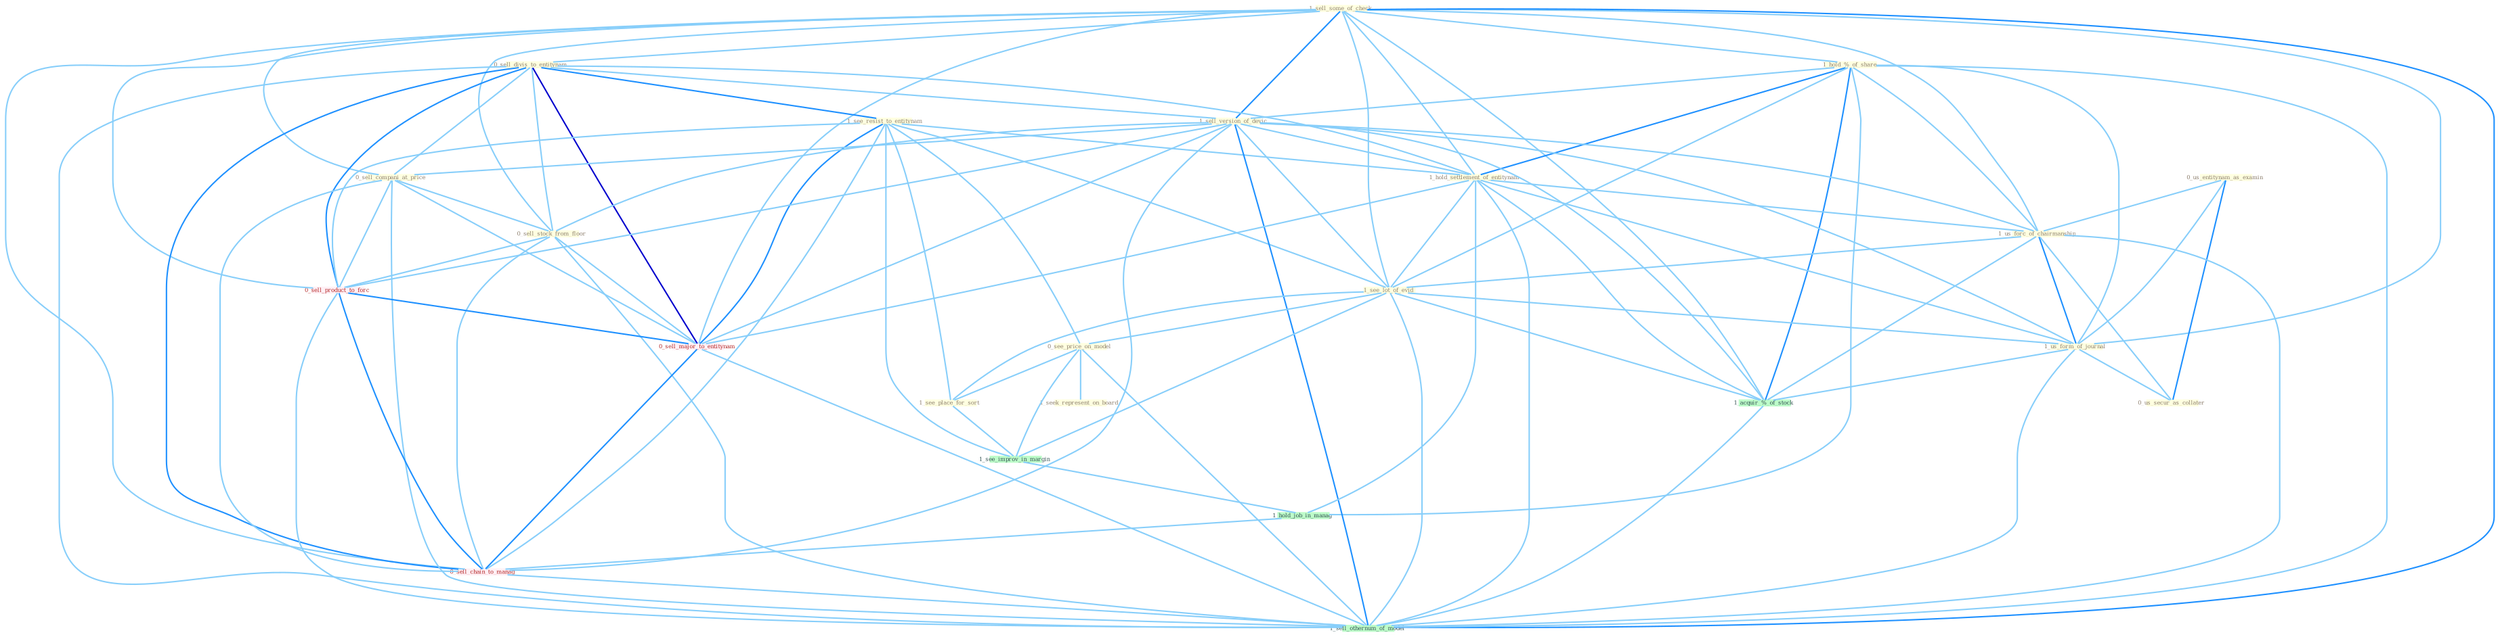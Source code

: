 Graph G{ 
    node
    [shape=polygon,style=filled,width=.5,height=.06,color="#BDFCC9",fixedsize=true,fontsize=4,
    fontcolor="#2f4f4f"];
    {node
    [color="#ffffe0", fontcolor="#8b7d6b"] "1_sell_some_of_check " "1_hold_%_of_share " "0_sell_divis_to_entitynam " "1_see_resist_to_entitynam " "1_sell_version_of_devic " "0_sell_compani_at_price " "0_sell_stock_from_floor " "1_hold_settlement_of_entitynam " "0_us_entitynam_as_examin " "1_us_forc_of_chairmanship " "1_see_lot_of_evid " "0_see_price_on_model " "1_see_place_for_sort " "1_us_form_of_journal " "1_seek_represent_on_board " "0_us_secur_as_collater "}
{node [color="#fff0f5", fontcolor="#b22222"] "0_sell_product_to_forc " "0_sell_major_to_entitynam " "0_sell_chain_to_manag "}
edge [color="#B0E2FF"];

	"1_sell_some_of_check " -- "1_hold_%_of_share " [w="1", color="#87cefa" ];
	"1_sell_some_of_check " -- "0_sell_divis_to_entitynam " [w="1", color="#87cefa" ];
	"1_sell_some_of_check " -- "1_sell_version_of_devic " [w="2", color="#1e90ff" , len=0.8];
	"1_sell_some_of_check " -- "0_sell_compani_at_price " [w="1", color="#87cefa" ];
	"1_sell_some_of_check " -- "0_sell_stock_from_floor " [w="1", color="#87cefa" ];
	"1_sell_some_of_check " -- "1_hold_settlement_of_entitynam " [w="1", color="#87cefa" ];
	"1_sell_some_of_check " -- "1_us_forc_of_chairmanship " [w="1", color="#87cefa" ];
	"1_sell_some_of_check " -- "1_see_lot_of_evid " [w="1", color="#87cefa" ];
	"1_sell_some_of_check " -- "1_us_form_of_journal " [w="1", color="#87cefa" ];
	"1_sell_some_of_check " -- "1_acquir_%_of_stock " [w="1", color="#87cefa" ];
	"1_sell_some_of_check " -- "0_sell_product_to_forc " [w="1", color="#87cefa" ];
	"1_sell_some_of_check " -- "0_sell_major_to_entitynam " [w="1", color="#87cefa" ];
	"1_sell_some_of_check " -- "0_sell_chain_to_manag " [w="1", color="#87cefa" ];
	"1_sell_some_of_check " -- "1_sell_othernum_of_model " [w="2", color="#1e90ff" , len=0.8];
	"1_hold_%_of_share " -- "1_sell_version_of_devic " [w="1", color="#87cefa" ];
	"1_hold_%_of_share " -- "1_hold_settlement_of_entitynam " [w="2", color="#1e90ff" , len=0.8];
	"1_hold_%_of_share " -- "1_us_forc_of_chairmanship " [w="1", color="#87cefa" ];
	"1_hold_%_of_share " -- "1_see_lot_of_evid " [w="1", color="#87cefa" ];
	"1_hold_%_of_share " -- "1_us_form_of_journal " [w="1", color="#87cefa" ];
	"1_hold_%_of_share " -- "1_acquir_%_of_stock " [w="2", color="#1e90ff" , len=0.8];
	"1_hold_%_of_share " -- "1_hold_job_in_manag " [w="1", color="#87cefa" ];
	"1_hold_%_of_share " -- "1_sell_othernum_of_model " [w="1", color="#87cefa" ];
	"0_sell_divis_to_entitynam " -- "1_see_resist_to_entitynam " [w="2", color="#1e90ff" , len=0.8];
	"0_sell_divis_to_entitynam " -- "1_sell_version_of_devic " [w="1", color="#87cefa" ];
	"0_sell_divis_to_entitynam " -- "0_sell_compani_at_price " [w="1", color="#87cefa" ];
	"0_sell_divis_to_entitynam " -- "0_sell_stock_from_floor " [w="1", color="#87cefa" ];
	"0_sell_divis_to_entitynam " -- "1_hold_settlement_of_entitynam " [w="1", color="#87cefa" ];
	"0_sell_divis_to_entitynam " -- "0_sell_product_to_forc " [w="2", color="#1e90ff" , len=0.8];
	"0_sell_divis_to_entitynam " -- "0_sell_major_to_entitynam " [w="3", color="#0000cd" , len=0.6];
	"0_sell_divis_to_entitynam " -- "0_sell_chain_to_manag " [w="2", color="#1e90ff" , len=0.8];
	"0_sell_divis_to_entitynam " -- "1_sell_othernum_of_model " [w="1", color="#87cefa" ];
	"1_see_resist_to_entitynam " -- "1_hold_settlement_of_entitynam " [w="1", color="#87cefa" ];
	"1_see_resist_to_entitynam " -- "1_see_lot_of_evid " [w="1", color="#87cefa" ];
	"1_see_resist_to_entitynam " -- "0_see_price_on_model " [w="1", color="#87cefa" ];
	"1_see_resist_to_entitynam " -- "1_see_place_for_sort " [w="1", color="#87cefa" ];
	"1_see_resist_to_entitynam " -- "1_see_improv_in_margin " [w="1", color="#87cefa" ];
	"1_see_resist_to_entitynam " -- "0_sell_product_to_forc " [w="1", color="#87cefa" ];
	"1_see_resist_to_entitynam " -- "0_sell_major_to_entitynam " [w="2", color="#1e90ff" , len=0.8];
	"1_see_resist_to_entitynam " -- "0_sell_chain_to_manag " [w="1", color="#87cefa" ];
	"1_sell_version_of_devic " -- "0_sell_compani_at_price " [w="1", color="#87cefa" ];
	"1_sell_version_of_devic " -- "0_sell_stock_from_floor " [w="1", color="#87cefa" ];
	"1_sell_version_of_devic " -- "1_hold_settlement_of_entitynam " [w="1", color="#87cefa" ];
	"1_sell_version_of_devic " -- "1_us_forc_of_chairmanship " [w="1", color="#87cefa" ];
	"1_sell_version_of_devic " -- "1_see_lot_of_evid " [w="1", color="#87cefa" ];
	"1_sell_version_of_devic " -- "1_us_form_of_journal " [w="1", color="#87cefa" ];
	"1_sell_version_of_devic " -- "1_acquir_%_of_stock " [w="1", color="#87cefa" ];
	"1_sell_version_of_devic " -- "0_sell_product_to_forc " [w="1", color="#87cefa" ];
	"1_sell_version_of_devic " -- "0_sell_major_to_entitynam " [w="1", color="#87cefa" ];
	"1_sell_version_of_devic " -- "0_sell_chain_to_manag " [w="1", color="#87cefa" ];
	"1_sell_version_of_devic " -- "1_sell_othernum_of_model " [w="2", color="#1e90ff" , len=0.8];
	"0_sell_compani_at_price " -- "0_sell_stock_from_floor " [w="1", color="#87cefa" ];
	"0_sell_compani_at_price " -- "0_sell_product_to_forc " [w="1", color="#87cefa" ];
	"0_sell_compani_at_price " -- "0_sell_major_to_entitynam " [w="1", color="#87cefa" ];
	"0_sell_compani_at_price " -- "0_sell_chain_to_manag " [w="1", color="#87cefa" ];
	"0_sell_compani_at_price " -- "1_sell_othernum_of_model " [w="1", color="#87cefa" ];
	"0_sell_stock_from_floor " -- "0_sell_product_to_forc " [w="1", color="#87cefa" ];
	"0_sell_stock_from_floor " -- "0_sell_major_to_entitynam " [w="1", color="#87cefa" ];
	"0_sell_stock_from_floor " -- "0_sell_chain_to_manag " [w="1", color="#87cefa" ];
	"0_sell_stock_from_floor " -- "1_sell_othernum_of_model " [w="1", color="#87cefa" ];
	"1_hold_settlement_of_entitynam " -- "1_us_forc_of_chairmanship " [w="1", color="#87cefa" ];
	"1_hold_settlement_of_entitynam " -- "1_see_lot_of_evid " [w="1", color="#87cefa" ];
	"1_hold_settlement_of_entitynam " -- "1_us_form_of_journal " [w="1", color="#87cefa" ];
	"1_hold_settlement_of_entitynam " -- "1_acquir_%_of_stock " [w="1", color="#87cefa" ];
	"1_hold_settlement_of_entitynam " -- "1_hold_job_in_manag " [w="1", color="#87cefa" ];
	"1_hold_settlement_of_entitynam " -- "0_sell_major_to_entitynam " [w="1", color="#87cefa" ];
	"1_hold_settlement_of_entitynam " -- "1_sell_othernum_of_model " [w="1", color="#87cefa" ];
	"0_us_entitynam_as_examin " -- "1_us_forc_of_chairmanship " [w="1", color="#87cefa" ];
	"0_us_entitynam_as_examin " -- "1_us_form_of_journal " [w="1", color="#87cefa" ];
	"0_us_entitynam_as_examin " -- "0_us_secur_as_collater " [w="2", color="#1e90ff" , len=0.8];
	"1_us_forc_of_chairmanship " -- "1_see_lot_of_evid " [w="1", color="#87cefa" ];
	"1_us_forc_of_chairmanship " -- "1_us_form_of_journal " [w="2", color="#1e90ff" , len=0.8];
	"1_us_forc_of_chairmanship " -- "0_us_secur_as_collater " [w="1", color="#87cefa" ];
	"1_us_forc_of_chairmanship " -- "1_acquir_%_of_stock " [w="1", color="#87cefa" ];
	"1_us_forc_of_chairmanship " -- "1_sell_othernum_of_model " [w="1", color="#87cefa" ];
	"1_see_lot_of_evid " -- "0_see_price_on_model " [w="1", color="#87cefa" ];
	"1_see_lot_of_evid " -- "1_see_place_for_sort " [w="1", color="#87cefa" ];
	"1_see_lot_of_evid " -- "1_us_form_of_journal " [w="1", color="#87cefa" ];
	"1_see_lot_of_evid " -- "1_see_improv_in_margin " [w="1", color="#87cefa" ];
	"1_see_lot_of_evid " -- "1_acquir_%_of_stock " [w="1", color="#87cefa" ];
	"1_see_lot_of_evid " -- "1_sell_othernum_of_model " [w="1", color="#87cefa" ];
	"0_see_price_on_model " -- "1_see_place_for_sort " [w="1", color="#87cefa" ];
	"0_see_price_on_model " -- "1_seek_represent_on_board " [w="1", color="#87cefa" ];
	"0_see_price_on_model " -- "1_see_improv_in_margin " [w="1", color="#87cefa" ];
	"0_see_price_on_model " -- "1_sell_othernum_of_model " [w="1", color="#87cefa" ];
	"1_see_place_for_sort " -- "1_see_improv_in_margin " [w="1", color="#87cefa" ];
	"1_us_form_of_journal " -- "0_us_secur_as_collater " [w="1", color="#87cefa" ];
	"1_us_form_of_journal " -- "1_acquir_%_of_stock " [w="1", color="#87cefa" ];
	"1_us_form_of_journal " -- "1_sell_othernum_of_model " [w="1", color="#87cefa" ];
	"1_see_improv_in_margin " -- "1_hold_job_in_manag " [w="1", color="#87cefa" ];
	"1_acquir_%_of_stock " -- "1_sell_othernum_of_model " [w="1", color="#87cefa" ];
	"1_hold_job_in_manag " -- "0_sell_chain_to_manag " [w="1", color="#87cefa" ];
	"0_sell_product_to_forc " -- "0_sell_major_to_entitynam " [w="2", color="#1e90ff" , len=0.8];
	"0_sell_product_to_forc " -- "0_sell_chain_to_manag " [w="2", color="#1e90ff" , len=0.8];
	"0_sell_product_to_forc " -- "1_sell_othernum_of_model " [w="1", color="#87cefa" ];
	"0_sell_major_to_entitynam " -- "0_sell_chain_to_manag " [w="2", color="#1e90ff" , len=0.8];
	"0_sell_major_to_entitynam " -- "1_sell_othernum_of_model " [w="1", color="#87cefa" ];
	"0_sell_chain_to_manag " -- "1_sell_othernum_of_model " [w="1", color="#87cefa" ];
}